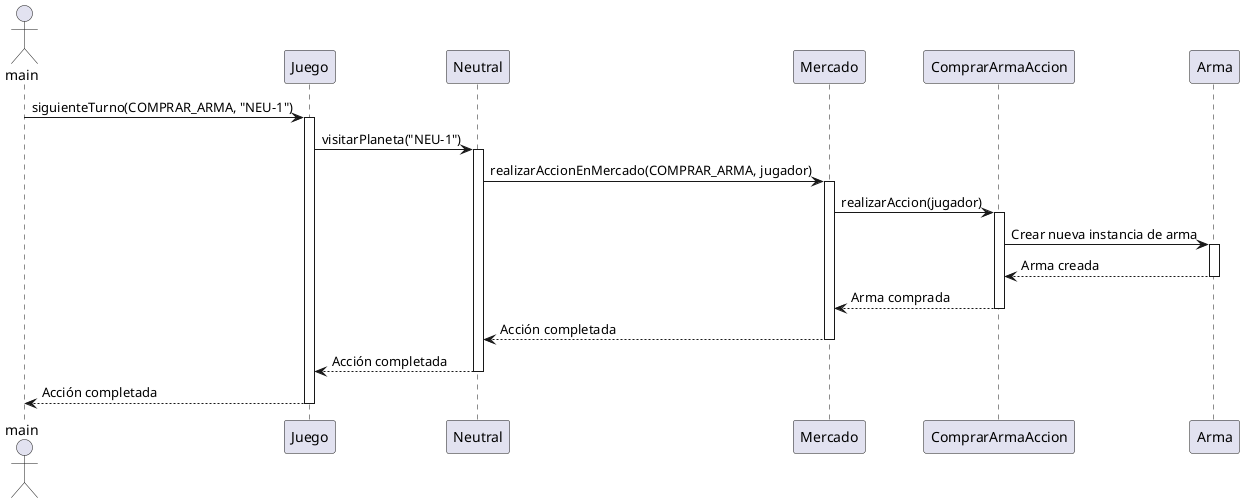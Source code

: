 @startuml
actor main
participant Juego
participant Neutral
participant Mercado
participant ComprarArmaAccion
participant Arma
main -> Juego: siguienteTurno(COMPRAR_ARMA, "NEU-1")
activate Juego
Juego -> Neutral: visitarPlaneta("NEU-1")
activate Neutral
Neutral -> Mercado: realizarAccionEnMercado(COMPRAR_ARMA, jugador)
activate Mercado
Mercado -> ComprarArmaAccion: realizarAccion(jugador)
activate ComprarArmaAccion
ComprarArmaAccion -> Arma: Crear nueva instancia de arma
activate Arma
Arma --> ComprarArmaAccion: Arma creada
deactivate Arma
ComprarArmaAccion --> Mercado: Arma comprada
deactivate ComprarArmaAccion
Mercado --> Neutral: Acción completada
deactivate Mercado
Neutral --> Juego: Acción completada
deactivate Neutral
Juego --> main: Acción completada
deactivate Juego
@enduml
